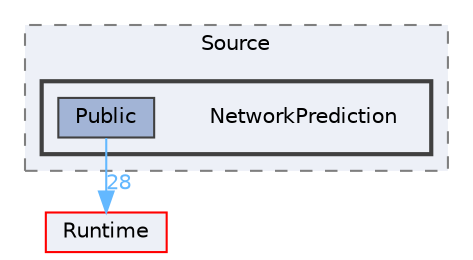 digraph "NetworkPrediction"
{
 // INTERACTIVE_SVG=YES
 // LATEX_PDF_SIZE
  bgcolor="transparent";
  edge [fontname=Helvetica,fontsize=10,labelfontname=Helvetica,labelfontsize=10];
  node [fontname=Helvetica,fontsize=10,shape=box,height=0.2,width=0.4];
  compound=true
  subgraph clusterdir_00e1f22e13ee2639f2ca66791c4dee8b {
    graph [ bgcolor="#edf0f7", pencolor="grey50", label="Source", fontname=Helvetica,fontsize=10 style="filled,dashed", URL="dir_00e1f22e13ee2639f2ca66791c4dee8b.html",tooltip=""]
  subgraph clusterdir_30d3e79bfc4be210b3423972cb318956 {
    graph [ bgcolor="#edf0f7", pencolor="grey25", label="", fontname=Helvetica,fontsize=10 style="filled,bold", URL="dir_30d3e79bfc4be210b3423972cb318956.html",tooltip=""]
    dir_30d3e79bfc4be210b3423972cb318956 [shape=plaintext, label="NetworkPrediction"];
  dir_aafc3659998fc33f1ae58d33d154c5ed [label="Public", fillcolor="#a2b4d6", color="grey25", style="filled", URL="dir_aafc3659998fc33f1ae58d33d154c5ed.html",tooltip=""];
  }
  }
  dir_7536b172fbd480bfd146a1b1acd6856b [label="Runtime", fillcolor="#edf0f7", color="red", style="filled", URL="dir_7536b172fbd480bfd146a1b1acd6856b.html",tooltip=""];
  dir_aafc3659998fc33f1ae58d33d154c5ed->dir_7536b172fbd480bfd146a1b1acd6856b [headlabel="28", labeldistance=1.5 headhref="dir_000902_000984.html" href="dir_000902_000984.html" color="steelblue1" fontcolor="steelblue1"];
}
